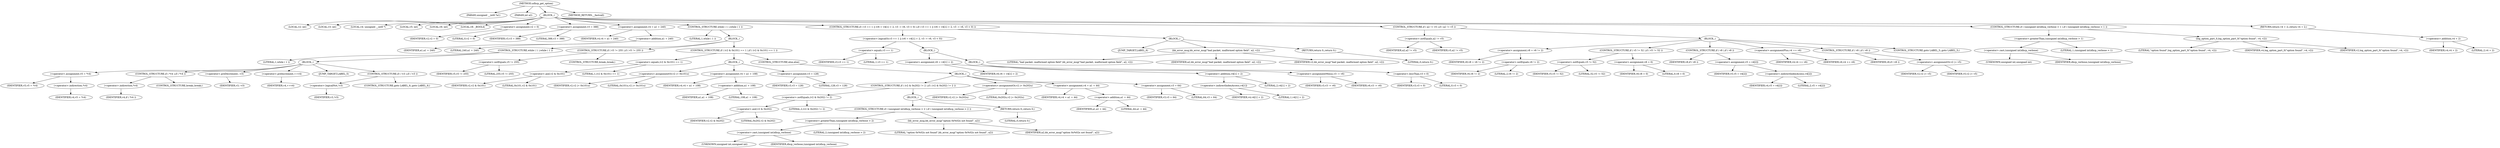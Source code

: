 digraph udhcp_get_option {  
"1000107" [label = "(METHOD,udhcp_get_option)" ]
"1000108" [label = "(PARAM,unsigned __int8 *a1)" ]
"1000109" [label = "(PARAM,int a2)" ]
"1000110" [label = "(BLOCK,,)" ]
"1000111" [label = "(LOCAL,v2: int)" ]
"1000112" [label = "(LOCAL,v3: int)" ]
"1000113" [label = "(LOCAL,v4: unsigned __int8 *)" ]
"1000114" [label = "(LOCAL,v5: int)" ]
"1000115" [label = "(LOCAL,v6: int)" ]
"1000116" [label = "(LOCAL,v8: _BOOL4)" ]
"1000117" [label = "(<operator>.assignment,v2 = 0)" ]
"1000118" [label = "(IDENTIFIER,v2,v2 = 0)" ]
"1000119" [label = "(LITERAL,0,v2 = 0)" ]
"1000120" [label = "(<operator>.assignment,v3 = 388)" ]
"1000121" [label = "(IDENTIFIER,v3,v3 = 388)" ]
"1000122" [label = "(LITERAL,388,v3 = 388)" ]
"1000123" [label = "(<operator>.assignment,v4 = a1 + 240)" ]
"1000124" [label = "(IDENTIFIER,v4,v4 = a1 + 240)" ]
"1000125" [label = "(<operator>.addition,a1 + 240)" ]
"1000126" [label = "(IDENTIFIER,a1,a1 + 240)" ]
"1000127" [label = "(LITERAL,240,a1 + 240)" ]
"1000128" [label = "(CONTROL_STRUCTURE,while ( 1 ),while ( 1 ))" ]
"1000129" [label = "(LITERAL,1,while ( 1 ))" ]
"1000130" [label = "(BLOCK,,)" ]
"1000131" [label = "(CONTROL_STRUCTURE,while ( 1 ),while ( 1 ))" ]
"1000132" [label = "(LITERAL,1,while ( 1 ))" ]
"1000133" [label = "(BLOCK,,)" ]
"1000134" [label = "(<operator>.assignment,v5 = *v4)" ]
"1000135" [label = "(IDENTIFIER,v5,v5 = *v4)" ]
"1000136" [label = "(<operator>.indirection,*v4)" ]
"1000137" [label = "(IDENTIFIER,v4,v5 = *v4)" ]
"1000138" [label = "(CONTROL_STRUCTURE,if ( *v4 ),if ( *v4 ))" ]
"1000139" [label = "(<operator>.indirection,*v4)" ]
"1000140" [label = "(IDENTIFIER,v4,if ( *v4 ))" ]
"1000141" [label = "(CONTROL_STRUCTURE,break;,break;)" ]
"1000142" [label = "(<operator>.preDecrement,--v3)" ]
"1000143" [label = "(IDENTIFIER,v3,--v3)" ]
"1000144" [label = "(<operator>.preIncrement,++v4)" ]
"1000145" [label = "(IDENTIFIER,v4,++v4)" ]
"1000146" [label = "(JUMP_TARGET,LABEL_5)" ]
"1000147" [label = "(CONTROL_STRUCTURE,if ( !v3 ),if ( !v3 ))" ]
"1000148" [label = "(<operator>.logicalNot,!v3)" ]
"1000149" [label = "(IDENTIFIER,v3,!v3)" ]
"1000150" [label = "(CONTROL_STRUCTURE,goto LABEL_6;,goto LABEL_6;)" ]
"1000151" [label = "(CONTROL_STRUCTURE,if ( v5 != 255 ),if ( v5 != 255 ))" ]
"1000152" [label = "(<operator>.notEquals,v5 != 255)" ]
"1000153" [label = "(IDENTIFIER,v5,v5 != 255)" ]
"1000154" [label = "(LITERAL,255,v5 != 255)" ]
"1000155" [label = "(CONTROL_STRUCTURE,break;,break;)" ]
"1000156" [label = "(CONTROL_STRUCTURE,if ( (v2 & 0x101) == 1 ),if ( (v2 & 0x101) == 1 ))" ]
"1000157" [label = "(<operator>.equals,(v2 & 0x101) == 1)" ]
"1000158" [label = "(<operator>.and,v2 & 0x101)" ]
"1000159" [label = "(IDENTIFIER,v2,v2 & 0x101)" ]
"1000160" [label = "(LITERAL,0x101,v2 & 0x101)" ]
"1000161" [label = "(LITERAL,1,(v2 & 0x101) == 1)" ]
"1000162" [label = "(BLOCK,,)" ]
"1000163" [label = "(<operators>.assignmentOr,v2 |= 0x101u)" ]
"1000164" [label = "(IDENTIFIER,v2,v2 |= 0x101u)" ]
"1000165" [label = "(LITERAL,0x101u,v2 |= 0x101u)" ]
"1000166" [label = "(<operator>.assignment,v4 = a1 + 108)" ]
"1000167" [label = "(IDENTIFIER,v4,v4 = a1 + 108)" ]
"1000168" [label = "(<operator>.addition,a1 + 108)" ]
"1000169" [label = "(IDENTIFIER,a1,a1 + 108)" ]
"1000170" [label = "(LITERAL,108,a1 + 108)" ]
"1000171" [label = "(<operator>.assignment,v3 = 128)" ]
"1000172" [label = "(IDENTIFIER,v3,v3 = 128)" ]
"1000173" [label = "(LITERAL,128,v3 = 128)" ]
"1000174" [label = "(CONTROL_STRUCTURE,else,else)" ]
"1000175" [label = "(BLOCK,,)" ]
"1000176" [label = "(CONTROL_STRUCTURE,if ( (v2 & 0x202) != 2 ),if ( (v2 & 0x202) != 2 ))" ]
"1000177" [label = "(<operator>.notEquals,(v2 & 0x202) != 2)" ]
"1000178" [label = "(<operator>.and,v2 & 0x202)" ]
"1000179" [label = "(IDENTIFIER,v2,v2 & 0x202)" ]
"1000180" [label = "(LITERAL,0x202,v2 & 0x202)" ]
"1000181" [label = "(LITERAL,2,(v2 & 0x202) != 2)" ]
"1000182" [label = "(BLOCK,,)" ]
"1000183" [label = "(CONTROL_STRUCTURE,if ( (unsigned int)dhcp_verbose > 2 ),if ( (unsigned int)dhcp_verbose > 2 ))" ]
"1000184" [label = "(<operator>.greaterThan,(unsigned int)dhcp_verbose > 2)" ]
"1000185" [label = "(<operator>.cast,(unsigned int)dhcp_verbose)" ]
"1000186" [label = "(UNKNOWN,unsigned int,unsigned int)" ]
"1000187" [label = "(IDENTIFIER,dhcp_verbose,(unsigned int)dhcp_verbose)" ]
"1000188" [label = "(LITERAL,2,(unsigned int)dhcp_verbose > 2)" ]
"1000189" [label = "(bb_error_msg,bb_error_msg(\"option 0x%02x not found\", a2))" ]
"1000190" [label = "(LITERAL,\"option 0x%02x not found\",bb_error_msg(\"option 0x%02x not found\", a2))" ]
"1000191" [label = "(IDENTIFIER,a2,bb_error_msg(\"option 0x%02x not found\", a2))" ]
"1000192" [label = "(RETURN,return 0;,return 0;)" ]
"1000193" [label = "(LITERAL,0,return 0;)" ]
"1000194" [label = "(<operators>.assignmentOr,v2 |= 0x202u)" ]
"1000195" [label = "(IDENTIFIER,v2,v2 |= 0x202u)" ]
"1000196" [label = "(LITERAL,0x202u,v2 |= 0x202u)" ]
"1000197" [label = "(<operator>.assignment,v4 = a1 + 44)" ]
"1000198" [label = "(IDENTIFIER,v4,v4 = a1 + 44)" ]
"1000199" [label = "(<operator>.addition,a1 + 44)" ]
"1000200" [label = "(IDENTIFIER,a1,a1 + 44)" ]
"1000201" [label = "(LITERAL,44,a1 + 44)" ]
"1000202" [label = "(<operator>.assignment,v3 = 64)" ]
"1000203" [label = "(IDENTIFIER,v3,v3 = 64)" ]
"1000204" [label = "(LITERAL,64,v3 = 64)" ]
"1000205" [label = "(CONTROL_STRUCTURE,if ( v3 == 1 || (v6 = v4[1] + 2, v3 -= v6, v3 < 0) ),if ( v3 == 1 || (v6 = v4[1] + 2, v3 -= v6, v3 < 0) ))" ]
"1000206" [label = "(<operator>.logicalOr,v3 == 1 || (v6 = v4[1] + 2, v3 -= v6, v3 < 0))" ]
"1000207" [label = "(<operator>.equals,v3 == 1)" ]
"1000208" [label = "(IDENTIFIER,v3,v3 == 1)" ]
"1000209" [label = "(LITERAL,1,v3 == 1)" ]
"1000210" [label = "(BLOCK,,)" ]
"1000211" [label = "(<operator>.assignment,v6 = v4[1] + 2)" ]
"1000212" [label = "(IDENTIFIER,v6,v6 = v4[1] + 2)" ]
"1000213" [label = "(<operator>.addition,v4[1] + 2)" ]
"1000214" [label = "(<operator>.indirectIndexAccess,v4[1])" ]
"1000215" [label = "(IDENTIFIER,v4,v4[1] + 2)" ]
"1000216" [label = "(LITERAL,1,v4[1] + 2)" ]
"1000217" [label = "(LITERAL,2,v4[1] + 2)" ]
"1000218" [label = "(BLOCK,,)" ]
"1000219" [label = "(<operator>.assignmentMinus,v3 -= v6)" ]
"1000220" [label = "(IDENTIFIER,v3,v3 -= v6)" ]
"1000221" [label = "(IDENTIFIER,v6,v3 -= v6)" ]
"1000222" [label = "(<operator>.lessThan,v3 < 0)" ]
"1000223" [label = "(IDENTIFIER,v3,v3 < 0)" ]
"1000224" [label = "(LITERAL,0,v3 < 0)" ]
"1000225" [label = "(BLOCK,,)" ]
"1000226" [label = "(JUMP_TARGET,LABEL_6)" ]
"1000227" [label = "(bb_error_msg,bb_error_msg(\"bad packet, malformed option field\", a2, v2))" ]
"1000228" [label = "(LITERAL,\"bad packet, malformed option field\",bb_error_msg(\"bad packet, malformed option field\", a2, v2))" ]
"1000229" [label = "(IDENTIFIER,a2,bb_error_msg(\"bad packet, malformed option field\", a2, v2))" ]
"1000230" [label = "(IDENTIFIER,v2,bb_error_msg(\"bad packet, malformed option field\", a2, v2))" ]
"1000231" [label = "(RETURN,return 0;,return 0;)" ]
"1000232" [label = "(LITERAL,0,return 0;)" ]
"1000233" [label = "(CONTROL_STRUCTURE,if ( a2 != v5 ),if ( a2 != v5 ))" ]
"1000234" [label = "(<operator>.notEquals,a2 != v5)" ]
"1000235" [label = "(IDENTIFIER,a2,a2 != v5)" ]
"1000236" [label = "(IDENTIFIER,v5,a2 != v5)" ]
"1000237" [label = "(BLOCK,,)" ]
"1000238" [label = "(<operator>.assignment,v8 = v6 != 2)" ]
"1000239" [label = "(IDENTIFIER,v8,v8 = v6 != 2)" ]
"1000240" [label = "(<operator>.notEquals,v6 != 2)" ]
"1000241" [label = "(IDENTIFIER,v6,v6 != 2)" ]
"1000242" [label = "(LITERAL,2,v6 != 2)" ]
"1000243" [label = "(CONTROL_STRUCTURE,if ( v5 != 52 ),if ( v5 != 52 ))" ]
"1000244" [label = "(<operator>.notEquals,v5 != 52)" ]
"1000245" [label = "(IDENTIFIER,v5,v5 != 52)" ]
"1000246" [label = "(LITERAL,52,v5 != 52)" ]
"1000247" [label = "(<operator>.assignment,v8 = 0)" ]
"1000248" [label = "(IDENTIFIER,v8,v8 = 0)" ]
"1000249" [label = "(LITERAL,0,v8 = 0)" ]
"1000250" [label = "(CONTROL_STRUCTURE,if ( v8 ),if ( v8 ))" ]
"1000251" [label = "(IDENTIFIER,v8,if ( v8 ))" ]
"1000252" [label = "(<operator>.assignment,v5 = v4[2])" ]
"1000253" [label = "(IDENTIFIER,v5,v5 = v4[2])" ]
"1000254" [label = "(<operator>.indirectIndexAccess,v4[2])" ]
"1000255" [label = "(IDENTIFIER,v4,v5 = v4[2])" ]
"1000256" [label = "(LITERAL,2,v5 = v4[2])" ]
"1000257" [label = "(<operator>.assignmentPlus,v4 += v6)" ]
"1000258" [label = "(IDENTIFIER,v4,v4 += v6)" ]
"1000259" [label = "(IDENTIFIER,v6,v4 += v6)" ]
"1000260" [label = "(CONTROL_STRUCTURE,if ( v8 ),if ( v8 ))" ]
"1000261" [label = "(IDENTIFIER,v8,if ( v8 ))" ]
"1000262" [label = "(<operators>.assignmentOr,v2 |= v5)" ]
"1000263" [label = "(IDENTIFIER,v2,v2 |= v5)" ]
"1000264" [label = "(IDENTIFIER,v5,v2 |= v5)" ]
"1000265" [label = "(CONTROL_STRUCTURE,goto LABEL_5;,goto LABEL_5;)" ]
"1000266" [label = "(CONTROL_STRUCTURE,if ( (unsigned int)dhcp_verbose > 1 ),if ( (unsigned int)dhcp_verbose > 1 ))" ]
"1000267" [label = "(<operator>.greaterThan,(unsigned int)dhcp_verbose > 1)" ]
"1000268" [label = "(<operator>.cast,(unsigned int)dhcp_verbose)" ]
"1000269" [label = "(UNKNOWN,unsigned int,unsigned int)" ]
"1000270" [label = "(IDENTIFIER,dhcp_verbose,(unsigned int)dhcp_verbose)" ]
"1000271" [label = "(LITERAL,1,(unsigned int)dhcp_verbose > 1)" ]
"1000272" [label = "(log_option_part_0,log_option_part_0(\"option found\", v4, v2))" ]
"1000273" [label = "(LITERAL,\"option found\",log_option_part_0(\"option found\", v4, v2))" ]
"1000274" [label = "(IDENTIFIER,v4,log_option_part_0(\"option found\", v4, v2))" ]
"1000275" [label = "(IDENTIFIER,v2,log_option_part_0(\"option found\", v4, v2))" ]
"1000276" [label = "(RETURN,return v4 + 2;,return v4 + 2;)" ]
"1000277" [label = "(<operator>.addition,v4 + 2)" ]
"1000278" [label = "(IDENTIFIER,v4,v4 + 2)" ]
"1000279" [label = "(LITERAL,2,v4 + 2)" ]
"1000280" [label = "(METHOD_RETURN,__fastcall)" ]
  "1000107" -> "1000108" 
  "1000107" -> "1000109" 
  "1000107" -> "1000110" 
  "1000107" -> "1000280" 
  "1000110" -> "1000111" 
  "1000110" -> "1000112" 
  "1000110" -> "1000113" 
  "1000110" -> "1000114" 
  "1000110" -> "1000115" 
  "1000110" -> "1000116" 
  "1000110" -> "1000117" 
  "1000110" -> "1000120" 
  "1000110" -> "1000123" 
  "1000110" -> "1000128" 
  "1000110" -> "1000205" 
  "1000110" -> "1000233" 
  "1000110" -> "1000266" 
  "1000110" -> "1000276" 
  "1000117" -> "1000118" 
  "1000117" -> "1000119" 
  "1000120" -> "1000121" 
  "1000120" -> "1000122" 
  "1000123" -> "1000124" 
  "1000123" -> "1000125" 
  "1000125" -> "1000126" 
  "1000125" -> "1000127" 
  "1000128" -> "1000129" 
  "1000128" -> "1000130" 
  "1000130" -> "1000131" 
  "1000130" -> "1000151" 
  "1000130" -> "1000156" 
  "1000131" -> "1000132" 
  "1000131" -> "1000133" 
  "1000133" -> "1000134" 
  "1000133" -> "1000138" 
  "1000133" -> "1000142" 
  "1000133" -> "1000144" 
  "1000133" -> "1000146" 
  "1000133" -> "1000147" 
  "1000134" -> "1000135" 
  "1000134" -> "1000136" 
  "1000136" -> "1000137" 
  "1000138" -> "1000139" 
  "1000138" -> "1000141" 
  "1000139" -> "1000140" 
  "1000142" -> "1000143" 
  "1000144" -> "1000145" 
  "1000147" -> "1000148" 
  "1000147" -> "1000150" 
  "1000148" -> "1000149" 
  "1000151" -> "1000152" 
  "1000151" -> "1000155" 
  "1000152" -> "1000153" 
  "1000152" -> "1000154" 
  "1000156" -> "1000157" 
  "1000156" -> "1000162" 
  "1000156" -> "1000174" 
  "1000157" -> "1000158" 
  "1000157" -> "1000161" 
  "1000158" -> "1000159" 
  "1000158" -> "1000160" 
  "1000162" -> "1000163" 
  "1000162" -> "1000166" 
  "1000162" -> "1000171" 
  "1000163" -> "1000164" 
  "1000163" -> "1000165" 
  "1000166" -> "1000167" 
  "1000166" -> "1000168" 
  "1000168" -> "1000169" 
  "1000168" -> "1000170" 
  "1000171" -> "1000172" 
  "1000171" -> "1000173" 
  "1000174" -> "1000175" 
  "1000175" -> "1000176" 
  "1000175" -> "1000194" 
  "1000175" -> "1000197" 
  "1000175" -> "1000202" 
  "1000176" -> "1000177" 
  "1000176" -> "1000182" 
  "1000177" -> "1000178" 
  "1000177" -> "1000181" 
  "1000178" -> "1000179" 
  "1000178" -> "1000180" 
  "1000182" -> "1000183" 
  "1000182" -> "1000192" 
  "1000183" -> "1000184" 
  "1000183" -> "1000189" 
  "1000184" -> "1000185" 
  "1000184" -> "1000188" 
  "1000185" -> "1000186" 
  "1000185" -> "1000187" 
  "1000189" -> "1000190" 
  "1000189" -> "1000191" 
  "1000192" -> "1000193" 
  "1000194" -> "1000195" 
  "1000194" -> "1000196" 
  "1000197" -> "1000198" 
  "1000197" -> "1000199" 
  "1000199" -> "1000200" 
  "1000199" -> "1000201" 
  "1000202" -> "1000203" 
  "1000202" -> "1000204" 
  "1000205" -> "1000206" 
  "1000205" -> "1000225" 
  "1000206" -> "1000207" 
  "1000206" -> "1000210" 
  "1000207" -> "1000208" 
  "1000207" -> "1000209" 
  "1000210" -> "1000211" 
  "1000210" -> "1000218" 
  "1000211" -> "1000212" 
  "1000211" -> "1000213" 
  "1000213" -> "1000214" 
  "1000213" -> "1000217" 
  "1000214" -> "1000215" 
  "1000214" -> "1000216" 
  "1000218" -> "1000219" 
  "1000218" -> "1000222" 
  "1000219" -> "1000220" 
  "1000219" -> "1000221" 
  "1000222" -> "1000223" 
  "1000222" -> "1000224" 
  "1000225" -> "1000226" 
  "1000225" -> "1000227" 
  "1000225" -> "1000231" 
  "1000227" -> "1000228" 
  "1000227" -> "1000229" 
  "1000227" -> "1000230" 
  "1000231" -> "1000232" 
  "1000233" -> "1000234" 
  "1000233" -> "1000237" 
  "1000234" -> "1000235" 
  "1000234" -> "1000236" 
  "1000237" -> "1000238" 
  "1000237" -> "1000243" 
  "1000237" -> "1000250" 
  "1000237" -> "1000257" 
  "1000237" -> "1000260" 
  "1000237" -> "1000265" 
  "1000238" -> "1000239" 
  "1000238" -> "1000240" 
  "1000240" -> "1000241" 
  "1000240" -> "1000242" 
  "1000243" -> "1000244" 
  "1000243" -> "1000247" 
  "1000244" -> "1000245" 
  "1000244" -> "1000246" 
  "1000247" -> "1000248" 
  "1000247" -> "1000249" 
  "1000250" -> "1000251" 
  "1000250" -> "1000252" 
  "1000252" -> "1000253" 
  "1000252" -> "1000254" 
  "1000254" -> "1000255" 
  "1000254" -> "1000256" 
  "1000257" -> "1000258" 
  "1000257" -> "1000259" 
  "1000260" -> "1000261" 
  "1000260" -> "1000262" 
  "1000262" -> "1000263" 
  "1000262" -> "1000264" 
  "1000266" -> "1000267" 
  "1000266" -> "1000272" 
  "1000267" -> "1000268" 
  "1000267" -> "1000271" 
  "1000268" -> "1000269" 
  "1000268" -> "1000270" 
  "1000272" -> "1000273" 
  "1000272" -> "1000274" 
  "1000272" -> "1000275" 
  "1000276" -> "1000277" 
  "1000277" -> "1000278" 
  "1000277" -> "1000279" 
}
